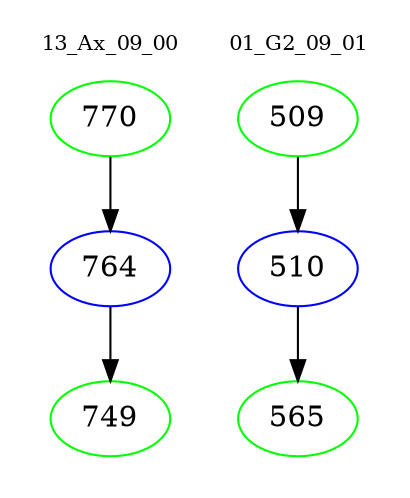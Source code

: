 digraph{
subgraph cluster_0 {
color = white
label = "13_Ax_09_00";
fontsize=10;
T0_770 [label="770", color="green"]
T0_770 -> T0_764 [color="black"]
T0_764 [label="764", color="blue"]
T0_764 -> T0_749 [color="black"]
T0_749 [label="749", color="green"]
}
subgraph cluster_1 {
color = white
label = "01_G2_09_01";
fontsize=10;
T1_509 [label="509", color="green"]
T1_509 -> T1_510 [color="black"]
T1_510 [label="510", color="blue"]
T1_510 -> T1_565 [color="black"]
T1_565 [label="565", color="green"]
}
}
